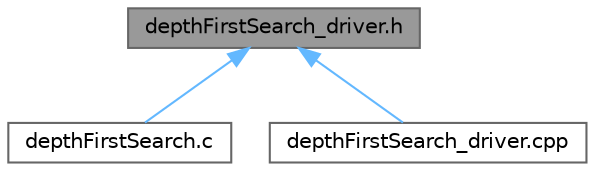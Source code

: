 digraph "depthFirstSearch_driver.h"
{
 // LATEX_PDF_SIZE
  bgcolor="transparent";
  edge [fontname=Helvetica,fontsize=10,labelfontname=Helvetica,labelfontsize=10];
  node [fontname=Helvetica,fontsize=10,shape=box,height=0.2,width=0.4];
  Node1 [id="Node000001",label="depthFirstSearch_driver.h",height=0.2,width=0.4,color="gray40", fillcolor="grey60", style="filled", fontcolor="black",tooltip=" "];
  Node1 -> Node2 [id="edge1_Node000001_Node000002",dir="back",color="steelblue1",style="solid",tooltip=" "];
  Node2 [id="Node000002",label="depthFirstSearch.c",height=0.2,width=0.4,color="grey40", fillcolor="white", style="filled",URL="$depthFirstSearch_8c.html",tooltip=" "];
  Node1 -> Node3 [id="edge2_Node000001_Node000003",dir="back",color="steelblue1",style="solid",tooltip=" "];
  Node3 [id="Node000003",label="depthFirstSearch_driver.cpp",height=0.2,width=0.4,color="grey40", fillcolor="white", style="filled",URL="$depthFirstSearch__driver_8cpp.html",tooltip="Handles actual calling of function in the pgr_depthFirstSearch.hpp file."];
}
